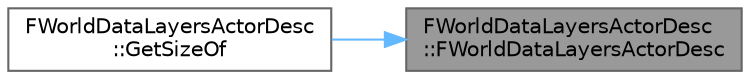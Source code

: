 digraph "FWorldDataLayersActorDesc::FWorldDataLayersActorDesc"
{
 // INTERACTIVE_SVG=YES
 // LATEX_PDF_SIZE
  bgcolor="transparent";
  edge [fontname=Helvetica,fontsize=10,labelfontname=Helvetica,labelfontsize=10];
  node [fontname=Helvetica,fontsize=10,shape=box,height=0.2,width=0.4];
  rankdir="RL";
  Node1 [id="Node000001",label="FWorldDataLayersActorDesc\l::FWorldDataLayersActorDesc",height=0.2,width=0.4,color="gray40", fillcolor="grey60", style="filled", fontcolor="black",tooltip=" "];
  Node1 -> Node2 [id="edge1_Node000001_Node000002",dir="back",color="steelblue1",style="solid",tooltip=" "];
  Node2 [id="Node000002",label="FWorldDataLayersActorDesc\l::GetSizeOf",height=0.2,width=0.4,color="grey40", fillcolor="white", style="filled",URL="$d5/dfd/classFWorldDataLayersActorDesc.html#ade16c049e2a0ae8de19b72d1c5429e47",tooltip=" "];
}

